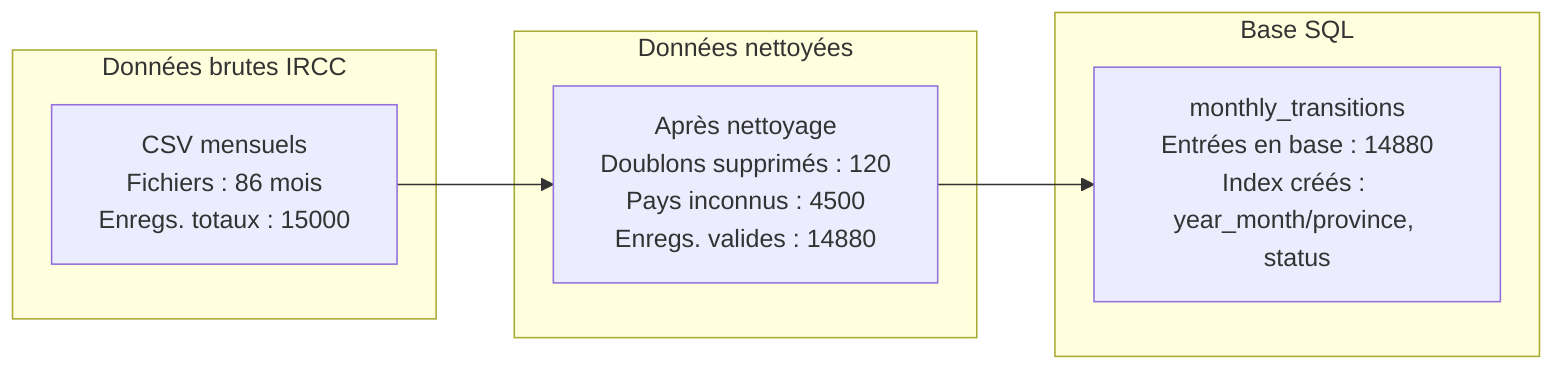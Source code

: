flowchart LR
  subgraph Données brutes IRCC
    A[CSV mensuels<br/>Fichiers : 86 mois<br/>Enregs. totaux : 15000]
  end
  subgraph Données nettoyées
    B[Après nettoyage<br/>Doublons supprimés : 120<br/>Pays inconnus : 4500<br/>Enregs. valides : 14880]
  end
  subgraph Base SQL
    C[monthly_transitions<br/>Entrées en base : 14880<br/>Index créés : year_month/province, status]
  end
  A --> B --> C